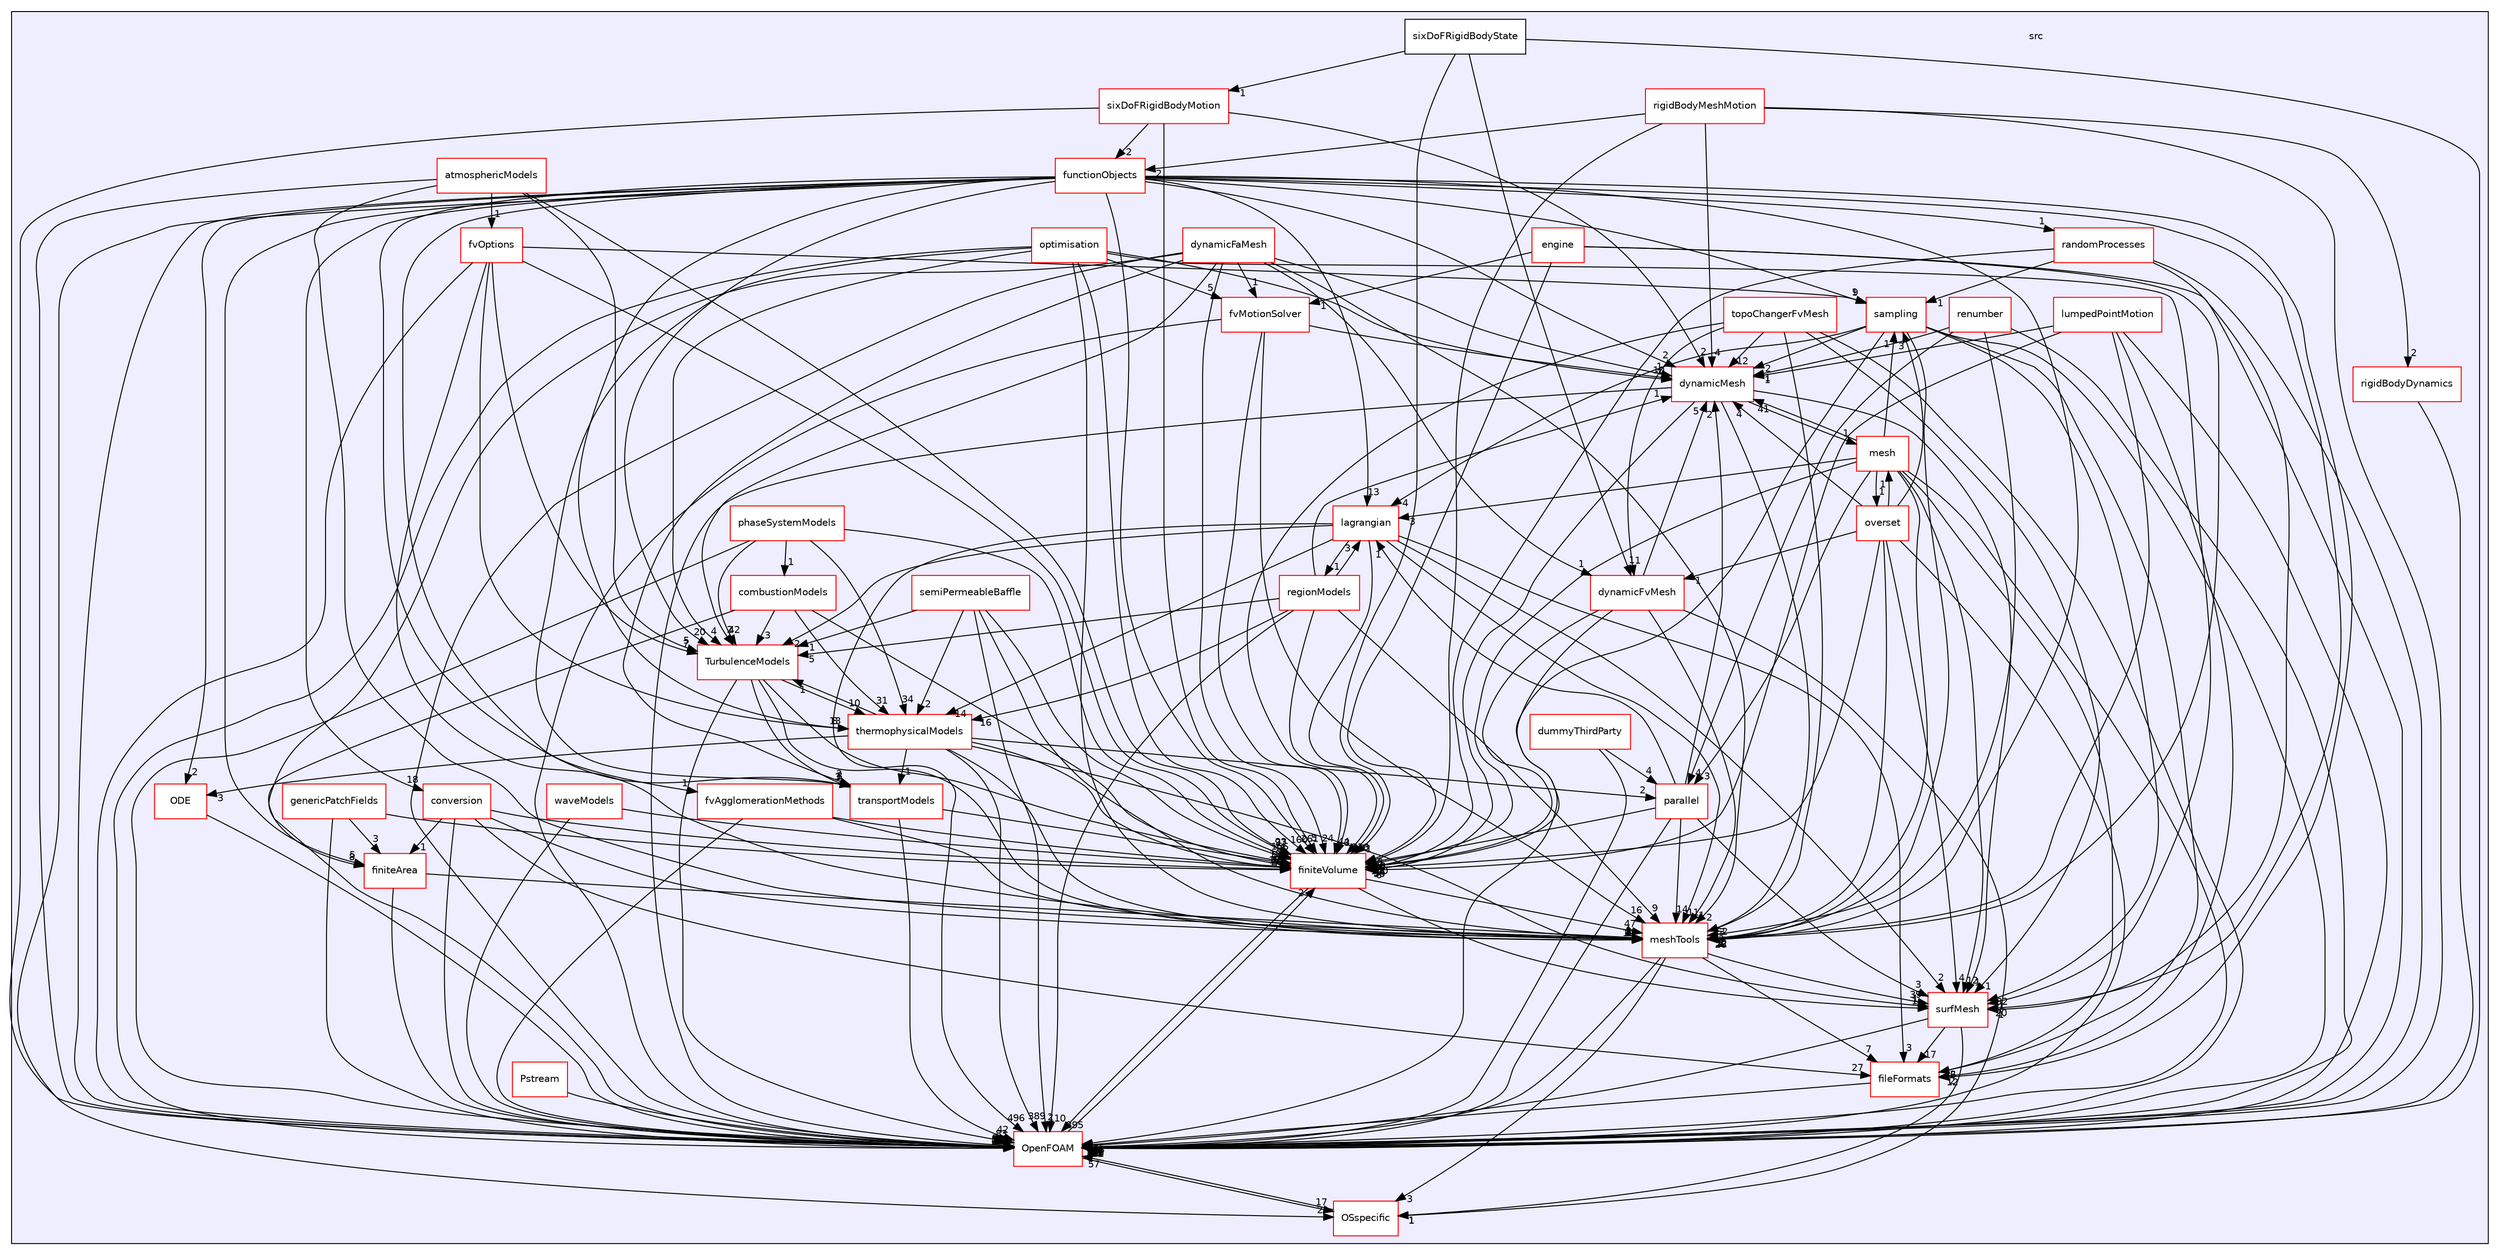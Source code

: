 digraph "src" {
  bgcolor=transparent;
  compound=true
  node [ fontsize="10", fontname="Helvetica"];
  edge [ labelfontsize="10", labelfontname="Helvetica"];
  subgraph clusterdir_68267d1309a1af8e8297ef4c3efbcdba {
    graph [ bgcolor="#eeeeff", pencolor="black", label="" URL="dir_68267d1309a1af8e8297ef4c3efbcdba.html"];
    dir_68267d1309a1af8e8297ef4c3efbcdba [shape=plaintext label="src"];
    dir_4a9baf6983ec67b07e9d3659c95a5fa6 [shape=box label="atmosphericModels" color="red" fillcolor="white" style="filled" URL="dir_4a9baf6983ec67b07e9d3659c95a5fa6.html"];
    dir_a28bb8a003fe9b05e061f79ecbbcb476 [shape=box label="combustionModels" color="red" fillcolor="white" style="filled" URL="dir_a28bb8a003fe9b05e061f79ecbbcb476.html"];
    dir_22e3beccf9f956a3c7bfcabae9a0dde0 [shape=box label="conversion" color="red" fillcolor="white" style="filled" URL="dir_22e3beccf9f956a3c7bfcabae9a0dde0.html"];
    dir_3dbf595be03a0daf8d8ce1c2eec1d958 [shape=box label="dummyThirdParty" color="red" fillcolor="white" style="filled" URL="dir_3dbf595be03a0daf8d8ce1c2eec1d958.html"];
    dir_65feb23423b27742f8e80c241af7b3ad [shape=box label="dynamicFaMesh" color="red" fillcolor="white" style="filled" URL="dir_65feb23423b27742f8e80c241af7b3ad.html"];
    dir_7045e8b584c9485727394e576736d39b [shape=box label="dynamicFvMesh" color="red" fillcolor="white" style="filled" URL="dir_7045e8b584c9485727394e576736d39b.html"];
    dir_63742796c427c97a292c80f7db71da36 [shape=box label="dynamicMesh" color="red" fillcolor="white" style="filled" URL="dir_63742796c427c97a292c80f7db71da36.html"];
    dir_2052808828190f934b76e979ee65af8a [shape=box label="engine" color="red" fillcolor="white" style="filled" URL="dir_2052808828190f934b76e979ee65af8a.html"];
    dir_b05602f37bb521a7142c0a3e200b5f35 [shape=box label="fileFormats" color="red" fillcolor="white" style="filled" URL="dir_b05602f37bb521a7142c0a3e200b5f35.html"];
    dir_b69a9eadfe761c231b266ce918b218a5 [shape=box label="finiteArea" color="red" fillcolor="white" style="filled" URL="dir_b69a9eadfe761c231b266ce918b218a5.html"];
    dir_9bd15774b555cf7259a6fa18f99fe99b [shape=box label="finiteVolume" color="red" fillcolor="white" style="filled" URL="dir_9bd15774b555cf7259a6fa18f99fe99b.html"];
    dir_de23f6d4f0962ea995903f5110543226 [shape=box label="functionObjects" color="red" fillcolor="white" style="filled" URL="dir_de23f6d4f0962ea995903f5110543226.html"];
    dir_41168bd370834a1b1cba6e5748145d93 [shape=box label="fvAgglomerationMethods" color="red" fillcolor="white" style="filled" URL="dir_41168bd370834a1b1cba6e5748145d93.html"];
    dir_f7091aeabaea36e4bb5fe5aa28ecbeff [shape=box label="fvMotionSolver" color="red" fillcolor="white" style="filled" URL="dir_f7091aeabaea36e4bb5fe5aa28ecbeff.html"];
    dir_3feeed9f14097927738cfbd9bcefd859 [shape=box label="fvOptions" color="red" fillcolor="white" style="filled" URL="dir_3feeed9f14097927738cfbd9bcefd859.html"];
    dir_3154ba193e3ac963c88d6c888f25ed6f [shape=box label="genericPatchFields" color="red" fillcolor="white" style="filled" URL="dir_3154ba193e3ac963c88d6c888f25ed6f.html"];
    dir_f8c25efc4b6f6a8502a42d5af7554d23 [shape=box label="lagrangian" color="red" fillcolor="white" style="filled" URL="dir_f8c25efc4b6f6a8502a42d5af7554d23.html"];
    dir_f040a96d06a810e977c8591d02f7d383 [shape=box label="lumpedPointMotion" color="red" fillcolor="white" style="filled" URL="dir_f040a96d06a810e977c8591d02f7d383.html"];
    dir_7be0d8c199b9408ae01f5d77515b8def [shape=box label="mesh" color="red" fillcolor="white" style="filled" URL="dir_7be0d8c199b9408ae01f5d77515b8def.html"];
    dir_ae30ad0bef50cf391b24c614251bb9fd [shape=box label="meshTools" color="red" fillcolor="white" style="filled" URL="dir_ae30ad0bef50cf391b24c614251bb9fd.html"];
    dir_e47b7a1cb0d621da2e060462b00c1c76 [shape=box label="ODE" color="red" fillcolor="white" style="filled" URL="dir_e47b7a1cb0d621da2e060462b00c1c76.html"];
    dir_c5473ff19b20e6ec4dfe5c310b3778a8 [shape=box label="OpenFOAM" color="red" fillcolor="white" style="filled" URL="dir_c5473ff19b20e6ec4dfe5c310b3778a8.html"];
    dir_df940598938059c8102df77332c101e5 [shape=box label="optimisation" color="red" fillcolor="white" style="filled" URL="dir_df940598938059c8102df77332c101e5.html"];
    dir_1e7df7a7407fc4618be5c18f76eb7b99 [shape=box label="OSspecific" color="red" fillcolor="white" style="filled" URL="dir_1e7df7a7407fc4618be5c18f76eb7b99.html"];
    dir_130ea3eb54766613bed36c4f96e55285 [shape=box label="overset" color="red" fillcolor="white" style="filled" URL="dir_130ea3eb54766613bed36c4f96e55285.html"];
    dir_72b2b5518d1565784443265ec6729f79 [shape=box label="parallel" color="red" fillcolor="white" style="filled" URL="dir_72b2b5518d1565784443265ec6729f79.html"];
    dir_cd6600bc80177e0c28877b216d84d6c6 [shape=box label="phaseSystemModels" color="red" fillcolor="white" style="filled" URL="dir_cd6600bc80177e0c28877b216d84d6c6.html"];
    dir_ff51fe012a37fcf6e2c3724d940b7d0e [shape=box label="Pstream" color="red" fillcolor="white" style="filled" URL="dir_ff51fe012a37fcf6e2c3724d940b7d0e.html"];
    dir_6992af9b03f6fc22ea45caf98ff89caa [shape=box label="randomProcesses" color="red" fillcolor="white" style="filled" URL="dir_6992af9b03f6fc22ea45caf98ff89caa.html"];
    dir_1cee61ac5e24023b73c87e3e265bd2be [shape=box label="regionModels" color="red" fillcolor="white" style="filled" URL="dir_1cee61ac5e24023b73c87e3e265bd2be.html"];
    dir_3fb75520e4639d06064b0beb93e07f9b [shape=box label="renumber" color="red" fillcolor="white" style="filled" URL="dir_3fb75520e4639d06064b0beb93e07f9b.html"];
    dir_910720b80d2212eaa7292c1abd76c375 [shape=box label="rigidBodyDynamics" color="red" fillcolor="white" style="filled" URL="dir_910720b80d2212eaa7292c1abd76c375.html"];
    dir_f7c4c91d76964006204b3afe5679c6fe [shape=box label="rigidBodyMeshMotion" color="red" fillcolor="white" style="filled" URL="dir_f7c4c91d76964006204b3afe5679c6fe.html"];
    dir_24a3817a3c61c11f04a0a72057522f4f [shape=box label="sampling" color="red" fillcolor="white" style="filled" URL="dir_24a3817a3c61c11f04a0a72057522f4f.html"];
    dir_d5280a6692c0ca567105fd6efa28a4f2 [shape=box label="semiPermeableBaffle" color="red" fillcolor="white" style="filled" URL="dir_d5280a6692c0ca567105fd6efa28a4f2.html"];
    dir_a5b93d9ceb327a1197b724c6aefedcbd [shape=box label="sixDoFRigidBodyMotion" color="red" fillcolor="white" style="filled" URL="dir_a5b93d9ceb327a1197b724c6aefedcbd.html"];
    dir_14e331e67101cc057301cc1df6ab224e [shape=box label="sixDoFRigidBodyState" color="black" fillcolor="white" style="filled" URL="dir_14e331e67101cc057301cc1df6ab224e.html"];
    dir_0a88fe22feb23ce5f078a04a1df67721 [shape=box label="surfMesh" color="red" fillcolor="white" style="filled" URL="dir_0a88fe22feb23ce5f078a04a1df67721.html"];
    dir_2778d089ec5c4f66810b11f753867003 [shape=box label="thermophysicalModels" color="red" fillcolor="white" style="filled" URL="dir_2778d089ec5c4f66810b11f753867003.html"];
    dir_e7971e9c65d637bd16ff2087df237f5f [shape=box label="topoChangerFvMesh" color="red" fillcolor="white" style="filled" URL="dir_e7971e9c65d637bd16ff2087df237f5f.html"];
    dir_9415e59289a6feeb24164dafa70a594f [shape=box label="transportModels" color="red" fillcolor="white" style="filled" URL="dir_9415e59289a6feeb24164dafa70a594f.html"];
    dir_1eda626aeac0f0ad2848c36acaa5d501 [shape=box label="TurbulenceModels" color="red" fillcolor="white" style="filled" URL="dir_1eda626aeac0f0ad2848c36acaa5d501.html"];
    dir_b9a696144f82eb1e2b4c5e6b7a09e316 [shape=box label="waveModels" color="red" fillcolor="white" style="filled" URL="dir_b9a696144f82eb1e2b4c5e6b7a09e316.html"];
  }
  dir_ff51fe012a37fcf6e2c3724d940b7d0e->dir_c5473ff19b20e6ec4dfe5c310b3778a8 [headlabel="18", labeldistance=1.5 headhref="dir_002273_002151.html"];
  dir_9bd15774b555cf7259a6fa18f99fe99b->dir_0a88fe22feb23ce5f078a04a1df67721 [headlabel="1", labeldistance=1.5 headhref="dir_000814_003623.html"];
  dir_9bd15774b555cf7259a6fa18f99fe99b->dir_ae30ad0bef50cf391b24c614251bb9fd [headlabel="47", labeldistance=1.5 headhref="dir_000814_001949.html"];
  dir_9bd15774b555cf7259a6fa18f99fe99b->dir_c5473ff19b20e6ec4dfe5c310b3778a8 [headlabel="895", labeldistance=1.5 headhref="dir_000814_002151.html"];
  dir_b9a696144f82eb1e2b4c5e6b7a09e316->dir_9bd15774b555cf7259a6fa18f99fe99b [headlabel="25", labeldistance=1.5 headhref="dir_004111_000814.html"];
  dir_b9a696144f82eb1e2b4c5e6b7a09e316->dir_c5473ff19b20e6ec4dfe5c310b3778a8 [headlabel="43", labeldistance=1.5 headhref="dir_004111_002151.html"];
  dir_f7c4c91d76964006204b3afe5679c6fe->dir_9bd15774b555cf7259a6fa18f99fe99b [headlabel="2", labeldistance=1.5 headhref="dir_003547_000814.html"];
  dir_f7c4c91d76964006204b3afe5679c6fe->dir_910720b80d2212eaa7292c1abd76c375 [headlabel="2", labeldistance=1.5 headhref="dir_003547_003490.html"];
  dir_f7c4c91d76964006204b3afe5679c6fe->dir_63742796c427c97a292c80f7db71da36 [headlabel="4", labeldistance=1.5 headhref="dir_003547_000588.html"];
  dir_f7c4c91d76964006204b3afe5679c6fe->dir_de23f6d4f0962ea995903f5110543226 [headlabel="2", labeldistance=1.5 headhref="dir_003547_000879.html"];
  dir_f7c4c91d76964006204b3afe5679c6fe->dir_c5473ff19b20e6ec4dfe5c310b3778a8 [headlabel="10", labeldistance=1.5 headhref="dir_003547_002151.html"];
  dir_24a3817a3c61c11f04a0a72057522f4f->dir_9bd15774b555cf7259a6fa18f99fe99b [headlabel="100", labeldistance=1.5 headhref="dir_003550_000814.html"];
  dir_24a3817a3c61c11f04a0a72057522f4f->dir_0a88fe22feb23ce5f078a04a1df67721 [headlabel="32", labeldistance=1.5 headhref="dir_003550_003623.html"];
  dir_24a3817a3c61c11f04a0a72057522f4f->dir_ae30ad0bef50cf391b24c614251bb9fd [headlabel="52", labeldistance=1.5 headhref="dir_003550_001949.html"];
  dir_24a3817a3c61c11f04a0a72057522f4f->dir_63742796c427c97a292c80f7db71da36 [headlabel="2", labeldistance=1.5 headhref="dir_003550_000588.html"];
  dir_24a3817a3c61c11f04a0a72057522f4f->dir_b05602f37bb521a7142c0a3e200b5f35 [headlabel="6", labeldistance=1.5 headhref="dir_003550_000682.html"];
  dir_24a3817a3c61c11f04a0a72057522f4f->dir_c5473ff19b20e6ec4dfe5c310b3778a8 [headlabel="261", labeldistance=1.5 headhref="dir_003550_002151.html"];
  dir_24a3817a3c61c11f04a0a72057522f4f->dir_f8c25efc4b6f6a8502a42d5af7554d23 [headlabel="4", labeldistance=1.5 headhref="dir_003550_001500.html"];
  dir_2052808828190f934b76e979ee65af8a->dir_9bd15774b555cf7259a6fa18f99fe99b [headlabel="6", labeldistance=1.5 headhref="dir_000668_000814.html"];
  dir_2052808828190f934b76e979ee65af8a->dir_ae30ad0bef50cf391b24c614251bb9fd [headlabel="2", labeldistance=1.5 headhref="dir_000668_001949.html"];
  dir_2052808828190f934b76e979ee65af8a->dir_c5473ff19b20e6ec4dfe5c310b3778a8 [headlabel="38", labeldistance=1.5 headhref="dir_000668_002151.html"];
  dir_2052808828190f934b76e979ee65af8a->dir_f7091aeabaea36e4bb5fe5aa28ecbeff [headlabel="1", labeldistance=1.5 headhref="dir_000668_001393.html"];
  dir_22e3beccf9f956a3c7bfcabae9a0dde0->dir_9bd15774b555cf7259a6fa18f99fe99b [headlabel="20", labeldistance=1.5 headhref="dir_000546_000814.html"];
  dir_22e3beccf9f956a3c7bfcabae9a0dde0->dir_ae30ad0bef50cf391b24c614251bb9fd [headlabel="4", labeldistance=1.5 headhref="dir_000546_001949.html"];
  dir_22e3beccf9f956a3c7bfcabae9a0dde0->dir_b05602f37bb521a7142c0a3e200b5f35 [headlabel="27", labeldistance=1.5 headhref="dir_000546_000682.html"];
  dir_22e3beccf9f956a3c7bfcabae9a0dde0->dir_c5473ff19b20e6ec4dfe5c310b3778a8 [headlabel="135", labeldistance=1.5 headhref="dir_000546_002151.html"];
  dir_22e3beccf9f956a3c7bfcabae9a0dde0->dir_b69a9eadfe761c231b266ce918b218a5 [headlabel="1", labeldistance=1.5 headhref="dir_000546_000713.html"];
  dir_f040a96d06a810e977c8591d02f7d383->dir_9bd15774b555cf7259a6fa18f99fe99b [headlabel="6", labeldistance=1.5 headhref="dir_001886_000814.html"];
  dir_f040a96d06a810e977c8591d02f7d383->dir_ae30ad0bef50cf391b24c614251bb9fd [headlabel="3", labeldistance=1.5 headhref="dir_001886_001949.html"];
  dir_f040a96d06a810e977c8591d02f7d383->dir_63742796c427c97a292c80f7db71da36 [headlabel="1", labeldistance=1.5 headhref="dir_001886_000588.html"];
  dir_f040a96d06a810e977c8591d02f7d383->dir_b05602f37bb521a7142c0a3e200b5f35 [headlabel="2", labeldistance=1.5 headhref="dir_001886_000682.html"];
  dir_f040a96d06a810e977c8591d02f7d383->dir_c5473ff19b20e6ec4dfe5c310b3778a8 [headlabel="54", labeldistance=1.5 headhref="dir_001886_002151.html"];
  dir_3154ba193e3ac963c88d6c888f25ed6f->dir_9bd15774b555cf7259a6fa18f99fe99b [headlabel="7", labeldistance=1.5 headhref="dir_001495_000814.html"];
  dir_3154ba193e3ac963c88d6c888f25ed6f->dir_c5473ff19b20e6ec4dfe5c310b3778a8 [headlabel="15", labeldistance=1.5 headhref="dir_001495_002151.html"];
  dir_3154ba193e3ac963c88d6c888f25ed6f->dir_b69a9eadfe761c231b266ce918b218a5 [headlabel="3", labeldistance=1.5 headhref="dir_001495_000713.html"];
  dir_0a88fe22feb23ce5f078a04a1df67721->dir_b05602f37bb521a7142c0a3e200b5f35 [headlabel="17", labeldistance=1.5 headhref="dir_003623_000682.html"];
  dir_0a88fe22feb23ce5f078a04a1df67721->dir_c5473ff19b20e6ec4dfe5c310b3778a8 [headlabel="267", labeldistance=1.5 headhref="dir_003623_002151.html"];
  dir_0a88fe22feb23ce5f078a04a1df67721->dir_1e7df7a7407fc4618be5c18f76eb7b99 [headlabel="1", labeldistance=1.5 headhref="dir_003623_002944.html"];
  dir_ae30ad0bef50cf391b24c614251bb9fd->dir_0a88fe22feb23ce5f078a04a1df67721 [headlabel="39", labeldistance=1.5 headhref="dir_001949_003623.html"];
  dir_ae30ad0bef50cf391b24c614251bb9fd->dir_b05602f37bb521a7142c0a3e200b5f35 [headlabel="7", labeldistance=1.5 headhref="dir_001949_000682.html"];
  dir_ae30ad0bef50cf391b24c614251bb9fd->dir_c5473ff19b20e6ec4dfe5c310b3778a8 [headlabel="941", labeldistance=1.5 headhref="dir_001949_002151.html"];
  dir_ae30ad0bef50cf391b24c614251bb9fd->dir_1e7df7a7407fc4618be5c18f76eb7b99 [headlabel="3", labeldistance=1.5 headhref="dir_001949_002944.html"];
  dir_910720b80d2212eaa7292c1abd76c375->dir_c5473ff19b20e6ec4dfe5c310b3778a8 [headlabel="69", labeldistance=1.5 headhref="dir_003490_002151.html"];
  dir_14e331e67101cc057301cc1df6ab224e->dir_9bd15774b555cf7259a6fa18f99fe99b [headlabel="1", labeldistance=1.5 headhref="dir_003622_000814.html"];
  dir_14e331e67101cc057301cc1df6ab224e->dir_c5473ff19b20e6ec4dfe5c310b3778a8 [headlabel="4", labeldistance=1.5 headhref="dir_003622_002151.html"];
  dir_14e331e67101cc057301cc1df6ab224e->dir_a5b93d9ceb327a1197b724c6aefedcbd [headlabel="1", labeldistance=1.5 headhref="dir_003622_003521.html"];
  dir_14e331e67101cc057301cc1df6ab224e->dir_7045e8b584c9485727394e576736d39b [headlabel="1", labeldistance=1.5 headhref="dir_003622_000578.html"];
  dir_7be0d8c199b9408ae01f5d77515b8def->dir_9bd15774b555cf7259a6fa18f99fe99b [headlabel="20", labeldistance=1.5 headhref="dir_001894_000814.html"];
  dir_7be0d8c199b9408ae01f5d77515b8def->dir_24a3817a3c61c11f04a0a72057522f4f [headlabel="1", labeldistance=1.5 headhref="dir_001894_003550.html"];
  dir_7be0d8c199b9408ae01f5d77515b8def->dir_0a88fe22feb23ce5f078a04a1df67721 [headlabel="12", labeldistance=1.5 headhref="dir_001894_003623.html"];
  dir_7be0d8c199b9408ae01f5d77515b8def->dir_ae30ad0bef50cf391b24c614251bb9fd [headlabel="72", labeldistance=1.5 headhref="dir_001894_001949.html"];
  dir_7be0d8c199b9408ae01f5d77515b8def->dir_63742796c427c97a292c80f7db71da36 [headlabel="41", labeldistance=1.5 headhref="dir_001894_000588.html"];
  dir_7be0d8c199b9408ae01f5d77515b8def->dir_b05602f37bb521a7142c0a3e200b5f35 [headlabel="2", labeldistance=1.5 headhref="dir_001894_000682.html"];
  dir_7be0d8c199b9408ae01f5d77515b8def->dir_72b2b5518d1565784443265ec6729f79 [headlabel="3", labeldistance=1.5 headhref="dir_001894_002969.html"];
  dir_7be0d8c199b9408ae01f5d77515b8def->dir_c5473ff19b20e6ec4dfe5c310b3778a8 [headlabel="255", labeldistance=1.5 headhref="dir_001894_002151.html"];
  dir_7be0d8c199b9408ae01f5d77515b8def->dir_f8c25efc4b6f6a8502a42d5af7554d23 [headlabel="3", labeldistance=1.5 headhref="dir_001894_001500.html"];
  dir_7be0d8c199b9408ae01f5d77515b8def->dir_130ea3eb54766613bed36c4f96e55285 [headlabel="1", labeldistance=1.5 headhref="dir_001894_002954.html"];
  dir_3dbf595be03a0daf8d8ce1c2eec1d958->dir_72b2b5518d1565784443265ec6729f79 [headlabel="4", labeldistance=1.5 headhref="dir_000564_002969.html"];
  dir_3dbf595be03a0daf8d8ce1c2eec1d958->dir_c5473ff19b20e6ec4dfe5c310b3778a8 [headlabel="7", labeldistance=1.5 headhref="dir_000564_002151.html"];
  dir_4a9baf6983ec67b07e9d3659c95a5fa6->dir_9bd15774b555cf7259a6fa18f99fe99b [headlabel="23", labeldistance=1.5 headhref="dir_000500_000814.html"];
  dir_4a9baf6983ec67b07e9d3659c95a5fa6->dir_ae30ad0bef50cf391b24c614251bb9fd [headlabel="3", labeldistance=1.5 headhref="dir_000500_001949.html"];
  dir_4a9baf6983ec67b07e9d3659c95a5fa6->dir_1eda626aeac0f0ad2848c36acaa5d501 [headlabel="5", labeldistance=1.5 headhref="dir_000500_002933.html"];
  dir_4a9baf6983ec67b07e9d3659c95a5fa6->dir_c5473ff19b20e6ec4dfe5c310b3778a8 [headlabel="8", labeldistance=1.5 headhref="dir_000500_002151.html"];
  dir_4a9baf6983ec67b07e9d3659c95a5fa6->dir_3feeed9f14097927738cfbd9bcefd859 [headlabel="1", labeldistance=1.5 headhref="dir_000500_001441.html"];
  dir_63742796c427c97a292c80f7db71da36->dir_9bd15774b555cf7259a6fa18f99fe99b [headlabel="30", labeldistance=1.5 headhref="dir_000588_000814.html"];
  dir_63742796c427c97a292c80f7db71da36->dir_0a88fe22feb23ce5f078a04a1df67721 [headlabel="1", labeldistance=1.5 headhref="dir_000588_003623.html"];
  dir_63742796c427c97a292c80f7db71da36->dir_ae30ad0bef50cf391b24c614251bb9fd [headlabel="62", labeldistance=1.5 headhref="dir_000588_001949.html"];
  dir_63742796c427c97a292c80f7db71da36->dir_7be0d8c199b9408ae01f5d77515b8def [headlabel="1", labeldistance=1.5 headhref="dir_000588_001894.html"];
  dir_63742796c427c97a292c80f7db71da36->dir_c5473ff19b20e6ec4dfe5c310b3778a8 [headlabel="599", labeldistance=1.5 headhref="dir_000588_002151.html"];
  dir_b05602f37bb521a7142c0a3e200b5f35->dir_c5473ff19b20e6ec4dfe5c310b3778a8 [headlabel="218", labeldistance=1.5 headhref="dir_000682_002151.html"];
  dir_1eda626aeac0f0ad2848c36acaa5d501->dir_9bd15774b555cf7259a6fa18f99fe99b [headlabel="193", labeldistance=1.5 headhref="dir_002933_000814.html"];
  dir_1eda626aeac0f0ad2848c36acaa5d501->dir_ae30ad0bef50cf391b24c614251bb9fd [headlabel="5", labeldistance=1.5 headhref="dir_002933_001949.html"];
  dir_1eda626aeac0f0ad2848c36acaa5d501->dir_2778d089ec5c4f66810b11f753867003 [headlabel="10", labeldistance=1.5 headhref="dir_002933_001225.html"];
  dir_1eda626aeac0f0ad2848c36acaa5d501->dir_c5473ff19b20e6ec4dfe5c310b3778a8 [headlabel="83", labeldistance=1.5 headhref="dir_002933_002151.html"];
  dir_1eda626aeac0f0ad2848c36acaa5d501->dir_9415e59289a6feeb24164dafa70a594f [headlabel="3", labeldistance=1.5 headhref="dir_002933_000855.html"];
  dir_65feb23423b27742f8e80c241af7b3ad->dir_9bd15774b555cf7259a6fa18f99fe99b [headlabel="24", labeldistance=1.5 headhref="dir_000570_000814.html"];
  dir_65feb23423b27742f8e80c241af7b3ad->dir_ae30ad0bef50cf391b24c614251bb9fd [headlabel="2", labeldistance=1.5 headhref="dir_000570_001949.html"];
  dir_65feb23423b27742f8e80c241af7b3ad->dir_63742796c427c97a292c80f7db71da36 [headlabel="1", labeldistance=1.5 headhref="dir_000570_000588.html"];
  dir_65feb23423b27742f8e80c241af7b3ad->dir_1eda626aeac0f0ad2848c36acaa5d501 [headlabel="2", labeldistance=1.5 headhref="dir_000570_002933.html"];
  dir_65feb23423b27742f8e80c241af7b3ad->dir_c5473ff19b20e6ec4dfe5c310b3778a8 [headlabel="20", labeldistance=1.5 headhref="dir_000570_002151.html"];
  dir_65feb23423b27742f8e80c241af7b3ad->dir_9415e59289a6feeb24164dafa70a594f [headlabel="2", labeldistance=1.5 headhref="dir_000570_000855.html"];
  dir_65feb23423b27742f8e80c241af7b3ad->dir_f7091aeabaea36e4bb5fe5aa28ecbeff [headlabel="1", labeldistance=1.5 headhref="dir_000570_001393.html"];
  dir_65feb23423b27742f8e80c241af7b3ad->dir_b69a9eadfe761c231b266ce918b218a5 [headlabel="8", labeldistance=1.5 headhref="dir_000570_000713.html"];
  dir_65feb23423b27742f8e80c241af7b3ad->dir_7045e8b584c9485727394e576736d39b [headlabel="1", labeldistance=1.5 headhref="dir_000570_000578.html"];
  dir_a28bb8a003fe9b05e061f79ecbbcb476->dir_9bd15774b555cf7259a6fa18f99fe99b [headlabel="14", labeldistance=1.5 headhref="dir_000510_000814.html"];
  dir_a28bb8a003fe9b05e061f79ecbbcb476->dir_1eda626aeac0f0ad2848c36acaa5d501 [headlabel="3", labeldistance=1.5 headhref="dir_000510_002933.html"];
  dir_a28bb8a003fe9b05e061f79ecbbcb476->dir_2778d089ec5c4f66810b11f753867003 [headlabel="31", labeldistance=1.5 headhref="dir_000510_001225.html"];
  dir_a28bb8a003fe9b05e061f79ecbbcb476->dir_c5473ff19b20e6ec4dfe5c310b3778a8 [headlabel="16", labeldistance=1.5 headhref="dir_000510_002151.html"];
  dir_e7971e9c65d637bd16ff2087df237f5f->dir_9bd15774b555cf7259a6fa18f99fe99b [headlabel="3", labeldistance=1.5 headhref="dir_003943_000814.html"];
  dir_e7971e9c65d637bd16ff2087df237f5f->dir_0a88fe22feb23ce5f078a04a1df67721 [headlabel="1", labeldistance=1.5 headhref="dir_003943_003623.html"];
  dir_e7971e9c65d637bd16ff2087df237f5f->dir_ae30ad0bef50cf391b24c614251bb9fd [headlabel="3", labeldistance=1.5 headhref="dir_003943_001949.html"];
  dir_e7971e9c65d637bd16ff2087df237f5f->dir_63742796c427c97a292c80f7db71da36 [headlabel="12", labeldistance=1.5 headhref="dir_003943_000588.html"];
  dir_e7971e9c65d637bd16ff2087df237f5f->dir_c5473ff19b20e6ec4dfe5c310b3778a8 [headlabel="24", labeldistance=1.5 headhref="dir_003943_002151.html"];
  dir_e7971e9c65d637bd16ff2087df237f5f->dir_7045e8b584c9485727394e576736d39b [headlabel="1", labeldistance=1.5 headhref="dir_003943_000578.html"];
  dir_41168bd370834a1b1cba6e5748145d93->dir_9bd15774b555cf7259a6fa18f99fe99b [headlabel="3", labeldistance=1.5 headhref="dir_001390_000814.html"];
  dir_41168bd370834a1b1cba6e5748145d93->dir_ae30ad0bef50cf391b24c614251bb9fd [headlabel="1", labeldistance=1.5 headhref="dir_001390_001949.html"];
  dir_41168bd370834a1b1cba6e5748145d93->dir_c5473ff19b20e6ec4dfe5c310b3778a8 [headlabel="10", labeldistance=1.5 headhref="dir_001390_002151.html"];
  dir_2778d089ec5c4f66810b11f753867003->dir_9bd15774b555cf7259a6fa18f99fe99b [headlabel="122", labeldistance=1.5 headhref="dir_001225_000814.html"];
  dir_2778d089ec5c4f66810b11f753867003->dir_0a88fe22feb23ce5f078a04a1df67721 [headlabel="1", labeldistance=1.5 headhref="dir_001225_003623.html"];
  dir_2778d089ec5c4f66810b11f753867003->dir_ae30ad0bef50cf391b24c614251bb9fd [headlabel="12", labeldistance=1.5 headhref="dir_001225_001949.html"];
  dir_2778d089ec5c4f66810b11f753867003->dir_1eda626aeac0f0ad2848c36acaa5d501 [headlabel="1", labeldistance=1.5 headhref="dir_001225_002933.html"];
  dir_2778d089ec5c4f66810b11f753867003->dir_72b2b5518d1565784443265ec6729f79 [headlabel="2", labeldistance=1.5 headhref="dir_001225_002969.html"];
  dir_2778d089ec5c4f66810b11f753867003->dir_c5473ff19b20e6ec4dfe5c310b3778a8 [headlabel="389", labeldistance=1.5 headhref="dir_001225_002151.html"];
  dir_2778d089ec5c4f66810b11f753867003->dir_9415e59289a6feeb24164dafa70a594f [headlabel="1", labeldistance=1.5 headhref="dir_001225_000855.html"];
  dir_2778d089ec5c4f66810b11f753867003->dir_e47b7a1cb0d621da2e060462b00c1c76 [headlabel="3", labeldistance=1.5 headhref="dir_001225_001605.html"];
  dir_3fb75520e4639d06064b0beb93e07f9b->dir_ae30ad0bef50cf391b24c614251bb9fd [headlabel="3", labeldistance=1.5 headhref="dir_003480_001949.html"];
  dir_3fb75520e4639d06064b0beb93e07f9b->dir_63742796c427c97a292c80f7db71da36 [headlabel="1", labeldistance=1.5 headhref="dir_003480_000588.html"];
  dir_3fb75520e4639d06064b0beb93e07f9b->dir_72b2b5518d1565784443265ec6729f79 [headlabel="4", labeldistance=1.5 headhref="dir_003480_002969.html"];
  dir_3fb75520e4639d06064b0beb93e07f9b->dir_c5473ff19b20e6ec4dfe5c310b3778a8 [headlabel="25", labeldistance=1.5 headhref="dir_003480_002151.html"];
  dir_6992af9b03f6fc22ea45caf98ff89caa->dir_9bd15774b555cf7259a6fa18f99fe99b [headlabel="4", labeldistance=1.5 headhref="dir_001541_000814.html"];
  dir_6992af9b03f6fc22ea45caf98ff89caa->dir_24a3817a3c61c11f04a0a72057522f4f [headlabel="1", labeldistance=1.5 headhref="dir_001541_003550.html"];
  dir_6992af9b03f6fc22ea45caf98ff89caa->dir_0a88fe22feb23ce5f078a04a1df67721 [headlabel="1", labeldistance=1.5 headhref="dir_001541_003623.html"];
  dir_6992af9b03f6fc22ea45caf98ff89caa->dir_c5473ff19b20e6ec4dfe5c310b3778a8 [headlabel="48", labeldistance=1.5 headhref="dir_001541_002151.html"];
  dir_d5280a6692c0ca567105fd6efa28a4f2->dir_9bd15774b555cf7259a6fa18f99fe99b [headlabel="8", labeldistance=1.5 headhref="dir_003600_000814.html"];
  dir_d5280a6692c0ca567105fd6efa28a4f2->dir_ae30ad0bef50cf391b24c614251bb9fd [headlabel="2", labeldistance=1.5 headhref="dir_003600_001949.html"];
  dir_d5280a6692c0ca567105fd6efa28a4f2->dir_1eda626aeac0f0ad2848c36acaa5d501 [headlabel="1", labeldistance=1.5 headhref="dir_003600_002933.html"];
  dir_d5280a6692c0ca567105fd6efa28a4f2->dir_2778d089ec5c4f66810b11f753867003 [headlabel="2", labeldistance=1.5 headhref="dir_003600_001225.html"];
  dir_d5280a6692c0ca567105fd6efa28a4f2->dir_c5473ff19b20e6ec4dfe5c310b3778a8 [headlabel="2", labeldistance=1.5 headhref="dir_003600_002151.html"];
  dir_de23f6d4f0962ea995903f5110543226->dir_9bd15774b555cf7259a6fa18f99fe99b [headlabel="261", labeldistance=1.5 headhref="dir_000879_000814.html"];
  dir_de23f6d4f0962ea995903f5110543226->dir_24a3817a3c61c11f04a0a72057522f4f [headlabel="9", labeldistance=1.5 headhref="dir_000879_003550.html"];
  dir_de23f6d4f0962ea995903f5110543226->dir_22e3beccf9f956a3c7bfcabae9a0dde0 [headlabel="18", labeldistance=1.5 headhref="dir_000879_000546.html"];
  dir_de23f6d4f0962ea995903f5110543226->dir_0a88fe22feb23ce5f078a04a1df67721 [headlabel="20", labeldistance=1.5 headhref="dir_000879_003623.html"];
  dir_de23f6d4f0962ea995903f5110543226->dir_ae30ad0bef50cf391b24c614251bb9fd [headlabel="26", labeldistance=1.5 headhref="dir_000879_001949.html"];
  dir_de23f6d4f0962ea995903f5110543226->dir_63742796c427c97a292c80f7db71da36 [headlabel="2", labeldistance=1.5 headhref="dir_000879_000588.html"];
  dir_de23f6d4f0962ea995903f5110543226->dir_b05602f37bb521a7142c0a3e200b5f35 [headlabel="12", labeldistance=1.5 headhref="dir_000879_000682.html"];
  dir_de23f6d4f0962ea995903f5110543226->dir_1eda626aeac0f0ad2848c36acaa5d501 [headlabel="20", labeldistance=1.5 headhref="dir_000879_002933.html"];
  dir_de23f6d4f0962ea995903f5110543226->dir_41168bd370834a1b1cba6e5748145d93 [headlabel="1", labeldistance=1.5 headhref="dir_000879_001390.html"];
  dir_de23f6d4f0962ea995903f5110543226->dir_2778d089ec5c4f66810b11f753867003 [headlabel="13", labeldistance=1.5 headhref="dir_000879_001225.html"];
  dir_de23f6d4f0962ea995903f5110543226->dir_6992af9b03f6fc22ea45caf98ff89caa [headlabel="1", labeldistance=1.5 headhref="dir_000879_001541.html"];
  dir_de23f6d4f0962ea995903f5110543226->dir_c5473ff19b20e6ec4dfe5c310b3778a8 [headlabel="475", labeldistance=1.5 headhref="dir_000879_002151.html"];
  dir_de23f6d4f0962ea995903f5110543226->dir_9415e59289a6feeb24164dafa70a594f [headlabel="1", labeldistance=1.5 headhref="dir_000879_000855.html"];
  dir_de23f6d4f0962ea995903f5110543226->dir_e47b7a1cb0d621da2e060462b00c1c76 [headlabel="2", labeldistance=1.5 headhref="dir_000879_001605.html"];
  dir_de23f6d4f0962ea995903f5110543226->dir_b69a9eadfe761c231b266ce918b218a5 [headlabel="5", labeldistance=1.5 headhref="dir_000879_000713.html"];
  dir_de23f6d4f0962ea995903f5110543226->dir_f8c25efc4b6f6a8502a42d5af7554d23 [headlabel="13", labeldistance=1.5 headhref="dir_000879_001500.html"];
  dir_de23f6d4f0962ea995903f5110543226->dir_1e7df7a7407fc4618be5c18f76eb7b99 [headlabel="2", labeldistance=1.5 headhref="dir_000879_002944.html"];
  dir_72b2b5518d1565784443265ec6729f79->dir_9bd15774b555cf7259a6fa18f99fe99b [headlabel="18", labeldistance=1.5 headhref="dir_002969_000814.html"];
  dir_72b2b5518d1565784443265ec6729f79->dir_0a88fe22feb23ce5f078a04a1df67721 [headlabel="3", labeldistance=1.5 headhref="dir_002969_003623.html"];
  dir_72b2b5518d1565784443265ec6729f79->dir_ae30ad0bef50cf391b24c614251bb9fd [headlabel="14", labeldistance=1.5 headhref="dir_002969_001949.html"];
  dir_72b2b5518d1565784443265ec6729f79->dir_63742796c427c97a292c80f7db71da36 [headlabel="2", labeldistance=1.5 headhref="dir_002969_000588.html"];
  dir_72b2b5518d1565784443265ec6729f79->dir_c5473ff19b20e6ec4dfe5c310b3778a8 [headlabel="119", labeldistance=1.5 headhref="dir_002969_002151.html"];
  dir_72b2b5518d1565784443265ec6729f79->dir_f8c25efc4b6f6a8502a42d5af7554d23 [headlabel="1", labeldistance=1.5 headhref="dir_002969_001500.html"];
  dir_1cee61ac5e24023b73c87e3e265bd2be->dir_9bd15774b555cf7259a6fa18f99fe99b [headlabel="116", labeldistance=1.5 headhref="dir_000536_000814.html"];
  dir_1cee61ac5e24023b73c87e3e265bd2be->dir_ae30ad0bef50cf391b24c614251bb9fd [headlabel="9", labeldistance=1.5 headhref="dir_000536_001949.html"];
  dir_1cee61ac5e24023b73c87e3e265bd2be->dir_63742796c427c97a292c80f7db71da36 [headlabel="1", labeldistance=1.5 headhref="dir_000536_000588.html"];
  dir_1cee61ac5e24023b73c87e3e265bd2be->dir_1eda626aeac0f0ad2848c36acaa5d501 [headlabel="5", labeldistance=1.5 headhref="dir_000536_002933.html"];
  dir_1cee61ac5e24023b73c87e3e265bd2be->dir_2778d089ec5c4f66810b11f753867003 [headlabel="16", labeldistance=1.5 headhref="dir_000536_001225.html"];
  dir_1cee61ac5e24023b73c87e3e265bd2be->dir_c5473ff19b20e6ec4dfe5c310b3778a8 [headlabel="110", labeldistance=1.5 headhref="dir_000536_002151.html"];
  dir_1cee61ac5e24023b73c87e3e265bd2be->dir_f8c25efc4b6f6a8502a42d5af7554d23 [headlabel="3", labeldistance=1.5 headhref="dir_000536_001500.html"];
  dir_c5473ff19b20e6ec4dfe5c310b3778a8->dir_9bd15774b555cf7259a6fa18f99fe99b [headlabel="2", labeldistance=1.5 headhref="dir_002151_000814.html"];
  dir_c5473ff19b20e6ec4dfe5c310b3778a8->dir_1e7df7a7407fc4618be5c18f76eb7b99 [headlabel="17", labeldistance=1.5 headhref="dir_002151_002944.html"];
  dir_9415e59289a6feeb24164dafa70a594f->dir_9bd15774b555cf7259a6fa18f99fe99b [headlabel="56", labeldistance=1.5 headhref="dir_000855_000814.html"];
  dir_9415e59289a6feeb24164dafa70a594f->dir_c5473ff19b20e6ec4dfe5c310b3778a8 [headlabel="42", labeldistance=1.5 headhref="dir_000855_002151.html"];
  dir_df940598938059c8102df77332c101e5->dir_9bd15774b555cf7259a6fa18f99fe99b [headlabel="160", labeldistance=1.5 headhref="dir_000529_000814.html"];
  dir_df940598938059c8102df77332c101e5->dir_0a88fe22feb23ce5f078a04a1df67721 [headlabel="1", labeldistance=1.5 headhref="dir_000529_003623.html"];
  dir_df940598938059c8102df77332c101e5->dir_ae30ad0bef50cf391b24c614251bb9fd [headlabel="1", labeldistance=1.5 headhref="dir_000529_001949.html"];
  dir_df940598938059c8102df77332c101e5->dir_63742796c427c97a292c80f7db71da36 [headlabel="4", labeldistance=1.5 headhref="dir_000529_000588.html"];
  dir_df940598938059c8102df77332c101e5->dir_1eda626aeac0f0ad2848c36acaa5d501 [headlabel="4", labeldistance=1.5 headhref="dir_000529_002933.html"];
  dir_df940598938059c8102df77332c101e5->dir_c5473ff19b20e6ec4dfe5c310b3778a8 [headlabel="228", labeldistance=1.5 headhref="dir_000529_002151.html"];
  dir_df940598938059c8102df77332c101e5->dir_9415e59289a6feeb24164dafa70a594f [headlabel="3", labeldistance=1.5 headhref="dir_000529_000855.html"];
  dir_df940598938059c8102df77332c101e5->dir_f7091aeabaea36e4bb5fe5aa28ecbeff [headlabel="5", labeldistance=1.5 headhref="dir_000529_001393.html"];
  dir_a5b93d9ceb327a1197b724c6aefedcbd->dir_9bd15774b555cf7259a6fa18f99fe99b [headlabel="5", labeldistance=1.5 headhref="dir_003521_000814.html"];
  dir_a5b93d9ceb327a1197b724c6aefedcbd->dir_63742796c427c97a292c80f7db71da36 [headlabel="2", labeldistance=1.5 headhref="dir_003521_000588.html"];
  dir_a5b93d9ceb327a1197b724c6aefedcbd->dir_de23f6d4f0962ea995903f5110543226 [headlabel="2", labeldistance=1.5 headhref="dir_003521_000879.html"];
  dir_a5b93d9ceb327a1197b724c6aefedcbd->dir_c5473ff19b20e6ec4dfe5c310b3778a8 [headlabel="68", labeldistance=1.5 headhref="dir_003521_002151.html"];
  dir_3feeed9f14097927738cfbd9bcefd859->dir_9bd15774b555cf7259a6fa18f99fe99b [headlabel="92", labeldistance=1.5 headhref="dir_001441_000814.html"];
  dir_3feeed9f14097927738cfbd9bcefd859->dir_24a3817a3c61c11f04a0a72057522f4f [headlabel="1", labeldistance=1.5 headhref="dir_001441_003550.html"];
  dir_3feeed9f14097927738cfbd9bcefd859->dir_ae30ad0bef50cf391b24c614251bb9fd [headlabel="3", labeldistance=1.5 headhref="dir_001441_001949.html"];
  dir_3feeed9f14097927738cfbd9bcefd859->dir_1eda626aeac0f0ad2848c36acaa5d501 [headlabel="7", labeldistance=1.5 headhref="dir_001441_002933.html"];
  dir_3feeed9f14097927738cfbd9bcefd859->dir_2778d089ec5c4f66810b11f753867003 [headlabel="8", labeldistance=1.5 headhref="dir_001441_001225.html"];
  dir_3feeed9f14097927738cfbd9bcefd859->dir_c5473ff19b20e6ec4dfe5c310b3778a8 [headlabel="110", labeldistance=1.5 headhref="dir_001441_002151.html"];
  dir_f7091aeabaea36e4bb5fe5aa28ecbeff->dir_9bd15774b555cf7259a6fa18f99fe99b [headlabel="44", labeldistance=1.5 headhref="dir_001393_000814.html"];
  dir_f7091aeabaea36e4bb5fe5aa28ecbeff->dir_ae30ad0bef50cf391b24c614251bb9fd [headlabel="16", labeldistance=1.5 headhref="dir_001393_001949.html"];
  dir_f7091aeabaea36e4bb5fe5aa28ecbeff->dir_63742796c427c97a292c80f7db71da36 [headlabel="10", labeldistance=1.5 headhref="dir_001393_000588.html"];
  dir_f7091aeabaea36e4bb5fe5aa28ecbeff->dir_c5473ff19b20e6ec4dfe5c310b3778a8 [headlabel="111", labeldistance=1.5 headhref="dir_001393_002151.html"];
  dir_e47b7a1cb0d621da2e060462b00c1c76->dir_c5473ff19b20e6ec4dfe5c310b3778a8 [headlabel="20", labeldistance=1.5 headhref="dir_001605_002151.html"];
  dir_cd6600bc80177e0c28877b216d84d6c6->dir_9bd15774b555cf7259a6fa18f99fe99b [headlabel="156", labeldistance=1.5 headhref="dir_000849_000814.html"];
  dir_cd6600bc80177e0c28877b216d84d6c6->dir_1eda626aeac0f0ad2848c36acaa5d501 [headlabel="42", labeldistance=1.5 headhref="dir_000849_002933.html"];
  dir_cd6600bc80177e0c28877b216d84d6c6->dir_a28bb8a003fe9b05e061f79ecbbcb476 [headlabel="1", labeldistance=1.5 headhref="dir_000849_000510.html"];
  dir_cd6600bc80177e0c28877b216d84d6c6->dir_2778d089ec5c4f66810b11f753867003 [headlabel="34", labeldistance=1.5 headhref="dir_000849_001225.html"];
  dir_cd6600bc80177e0c28877b216d84d6c6->dir_c5473ff19b20e6ec4dfe5c310b3778a8 [headlabel="258", labeldistance=1.5 headhref="dir_000849_002151.html"];
  dir_b69a9eadfe761c231b266ce918b218a5->dir_ae30ad0bef50cf391b24c614251bb9fd [headlabel="1", labeldistance=1.5 headhref="dir_000713_001949.html"];
  dir_b69a9eadfe761c231b266ce918b218a5->dir_c5473ff19b20e6ec4dfe5c310b3778a8 [headlabel="253", labeldistance=1.5 headhref="dir_000713_002151.html"];
  dir_f8c25efc4b6f6a8502a42d5af7554d23->dir_9bd15774b555cf7259a6fa18f99fe99b [headlabel="72", labeldistance=1.5 headhref="dir_001500_000814.html"];
  dir_f8c25efc4b6f6a8502a42d5af7554d23->dir_0a88fe22feb23ce5f078a04a1df67721 [headlabel="2", labeldistance=1.5 headhref="dir_001500_003623.html"];
  dir_f8c25efc4b6f6a8502a42d5af7554d23->dir_ae30ad0bef50cf391b24c614251bb9fd [headlabel="11", labeldistance=1.5 headhref="dir_001500_001949.html"];
  dir_f8c25efc4b6f6a8502a42d5af7554d23->dir_b05602f37bb521a7142c0a3e200b5f35 [headlabel="3", labeldistance=1.5 headhref="dir_001500_000682.html"];
  dir_f8c25efc4b6f6a8502a42d5af7554d23->dir_1eda626aeac0f0ad2848c36acaa5d501 [headlabel="2", labeldistance=1.5 headhref="dir_001500_002933.html"];
  dir_f8c25efc4b6f6a8502a42d5af7554d23->dir_2778d089ec5c4f66810b11f753867003 [headlabel="14", labeldistance=1.5 headhref="dir_001500_001225.html"];
  dir_f8c25efc4b6f6a8502a42d5af7554d23->dir_1cee61ac5e24023b73c87e3e265bd2be [headlabel="1", labeldistance=1.5 headhref="dir_001500_000536.html"];
  dir_f8c25efc4b6f6a8502a42d5af7554d23->dir_c5473ff19b20e6ec4dfe5c310b3778a8 [headlabel="496", labeldistance=1.5 headhref="dir_001500_002151.html"];
  dir_130ea3eb54766613bed36c4f96e55285->dir_9bd15774b555cf7259a6fa18f99fe99b [headlabel="34", labeldistance=1.5 headhref="dir_002954_000814.html"];
  dir_130ea3eb54766613bed36c4f96e55285->dir_24a3817a3c61c11f04a0a72057522f4f [headlabel="3", labeldistance=1.5 headhref="dir_002954_003550.html"];
  dir_130ea3eb54766613bed36c4f96e55285->dir_0a88fe22feb23ce5f078a04a1df67721 [headlabel="4", labeldistance=1.5 headhref="dir_002954_003623.html"];
  dir_130ea3eb54766613bed36c4f96e55285->dir_ae30ad0bef50cf391b24c614251bb9fd [headlabel="7", labeldistance=1.5 headhref="dir_002954_001949.html"];
  dir_130ea3eb54766613bed36c4f96e55285->dir_7be0d8c199b9408ae01f5d77515b8def [headlabel="1", labeldistance=1.5 headhref="dir_002954_001894.html"];
  dir_130ea3eb54766613bed36c4f96e55285->dir_63742796c427c97a292c80f7db71da36 [headlabel="4", labeldistance=1.5 headhref="dir_002954_000588.html"];
  dir_130ea3eb54766613bed36c4f96e55285->dir_c5473ff19b20e6ec4dfe5c310b3778a8 [headlabel="86", labeldistance=1.5 headhref="dir_002954_002151.html"];
  dir_130ea3eb54766613bed36c4f96e55285->dir_7045e8b584c9485727394e576736d39b [headlabel="1", labeldistance=1.5 headhref="dir_002954_000578.html"];
  dir_1e7df7a7407fc4618be5c18f76eb7b99->dir_c5473ff19b20e6ec4dfe5c310b3778a8 [headlabel="57", labeldistance=1.5 headhref="dir_002944_002151.html"];
  dir_7045e8b584c9485727394e576736d39b->dir_9bd15774b555cf7259a6fa18f99fe99b [headlabel="11", labeldistance=1.5 headhref="dir_000578_000814.html"];
  dir_7045e8b584c9485727394e576736d39b->dir_ae30ad0bef50cf391b24c614251bb9fd [headlabel="1", labeldistance=1.5 headhref="dir_000578_001949.html"];
  dir_7045e8b584c9485727394e576736d39b->dir_63742796c427c97a292c80f7db71da36 [headlabel="5", labeldistance=1.5 headhref="dir_000578_000588.html"];
  dir_7045e8b584c9485727394e576736d39b->dir_c5473ff19b20e6ec4dfe5c310b3778a8 [headlabel="20", labeldistance=1.5 headhref="dir_000578_002151.html"];
  dir_7045e8b584c9485727394e576736d39b->dir_1e7df7a7407fc4618be5c18f76eb7b99 [headlabel="1", labeldistance=1.5 headhref="dir_000578_002944.html"];
}
